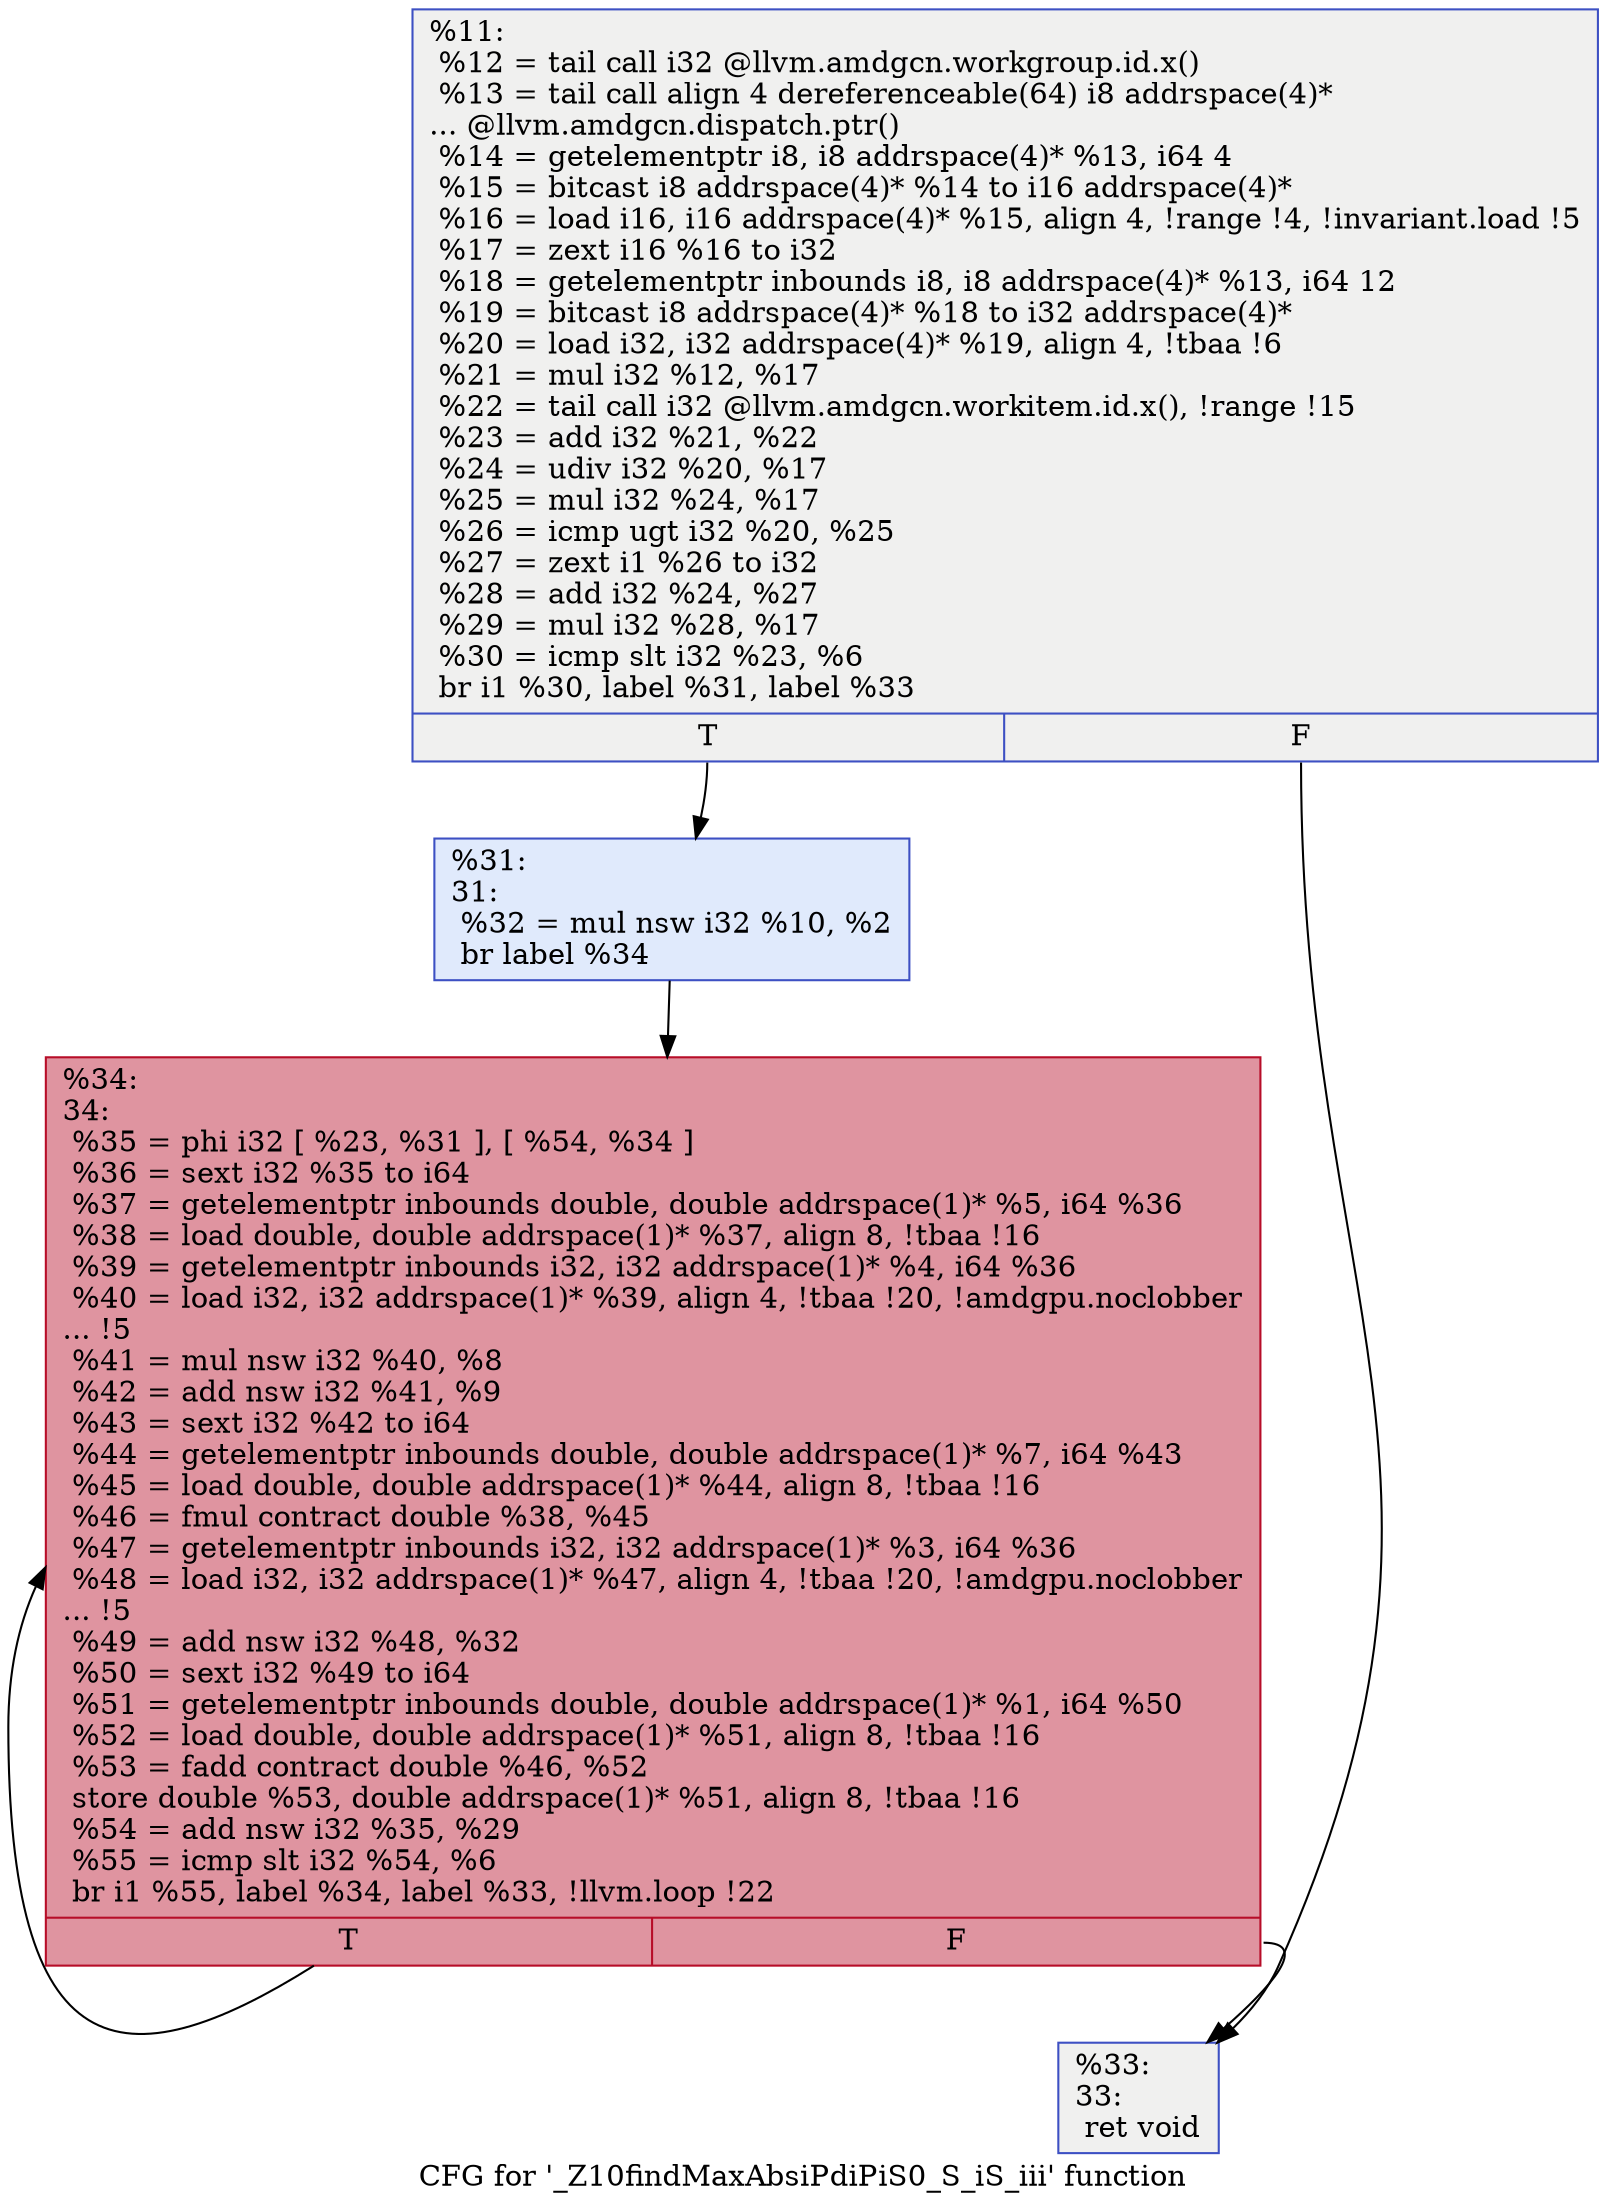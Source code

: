 digraph "CFG for '_Z10findMaxAbsiPdiPiS0_S_iS_iii' function" {
	label="CFG for '_Z10findMaxAbsiPdiPiS0_S_iS_iii' function";

	Node0x4734dc0 [shape=record,color="#3d50c3ff", style=filled, fillcolor="#dedcdb70",label="{%11:\l  %12 = tail call i32 @llvm.amdgcn.workgroup.id.x()\l  %13 = tail call align 4 dereferenceable(64) i8 addrspace(4)*\l... @llvm.amdgcn.dispatch.ptr()\l  %14 = getelementptr i8, i8 addrspace(4)* %13, i64 4\l  %15 = bitcast i8 addrspace(4)* %14 to i16 addrspace(4)*\l  %16 = load i16, i16 addrspace(4)* %15, align 4, !range !4, !invariant.load !5\l  %17 = zext i16 %16 to i32\l  %18 = getelementptr inbounds i8, i8 addrspace(4)* %13, i64 12\l  %19 = bitcast i8 addrspace(4)* %18 to i32 addrspace(4)*\l  %20 = load i32, i32 addrspace(4)* %19, align 4, !tbaa !6\l  %21 = mul i32 %12, %17\l  %22 = tail call i32 @llvm.amdgcn.workitem.id.x(), !range !15\l  %23 = add i32 %21, %22\l  %24 = udiv i32 %20, %17\l  %25 = mul i32 %24, %17\l  %26 = icmp ugt i32 %20, %25\l  %27 = zext i1 %26 to i32\l  %28 = add i32 %24, %27\l  %29 = mul i32 %28, %17\l  %30 = icmp slt i32 %23, %6\l  br i1 %30, label %31, label %33\l|{<s0>T|<s1>F}}"];
	Node0x4734dc0:s0 -> Node0x4737f00;
	Node0x4734dc0:s1 -> Node0x4737f90;
	Node0x4737f00 [shape=record,color="#3d50c3ff", style=filled, fillcolor="#b9d0f970",label="{%31:\l31:                                               \l  %32 = mul nsw i32 %10, %2\l  br label %34\l}"];
	Node0x4737f00 -> Node0x47372c0;
	Node0x4737f90 [shape=record,color="#3d50c3ff", style=filled, fillcolor="#dedcdb70",label="{%33:\l33:                                               \l  ret void\l}"];
	Node0x47372c0 [shape=record,color="#b70d28ff", style=filled, fillcolor="#b70d2870",label="{%34:\l34:                                               \l  %35 = phi i32 [ %23, %31 ], [ %54, %34 ]\l  %36 = sext i32 %35 to i64\l  %37 = getelementptr inbounds double, double addrspace(1)* %5, i64 %36\l  %38 = load double, double addrspace(1)* %37, align 8, !tbaa !16\l  %39 = getelementptr inbounds i32, i32 addrspace(1)* %4, i64 %36\l  %40 = load i32, i32 addrspace(1)* %39, align 4, !tbaa !20, !amdgpu.noclobber\l... !5\l  %41 = mul nsw i32 %40, %8\l  %42 = add nsw i32 %41, %9\l  %43 = sext i32 %42 to i64\l  %44 = getelementptr inbounds double, double addrspace(1)* %7, i64 %43\l  %45 = load double, double addrspace(1)* %44, align 8, !tbaa !16\l  %46 = fmul contract double %38, %45\l  %47 = getelementptr inbounds i32, i32 addrspace(1)* %3, i64 %36\l  %48 = load i32, i32 addrspace(1)* %47, align 4, !tbaa !20, !amdgpu.noclobber\l... !5\l  %49 = add nsw i32 %48, %32\l  %50 = sext i32 %49 to i64\l  %51 = getelementptr inbounds double, double addrspace(1)* %1, i64 %50\l  %52 = load double, double addrspace(1)* %51, align 8, !tbaa !16\l  %53 = fadd contract double %46, %52\l  store double %53, double addrspace(1)* %51, align 8, !tbaa !16\l  %54 = add nsw i32 %35, %29\l  %55 = icmp slt i32 %54, %6\l  br i1 %55, label %34, label %33, !llvm.loop !22\l|{<s0>T|<s1>F}}"];
	Node0x47372c0:s0 -> Node0x47372c0;
	Node0x47372c0:s1 -> Node0x4737f90;
}
